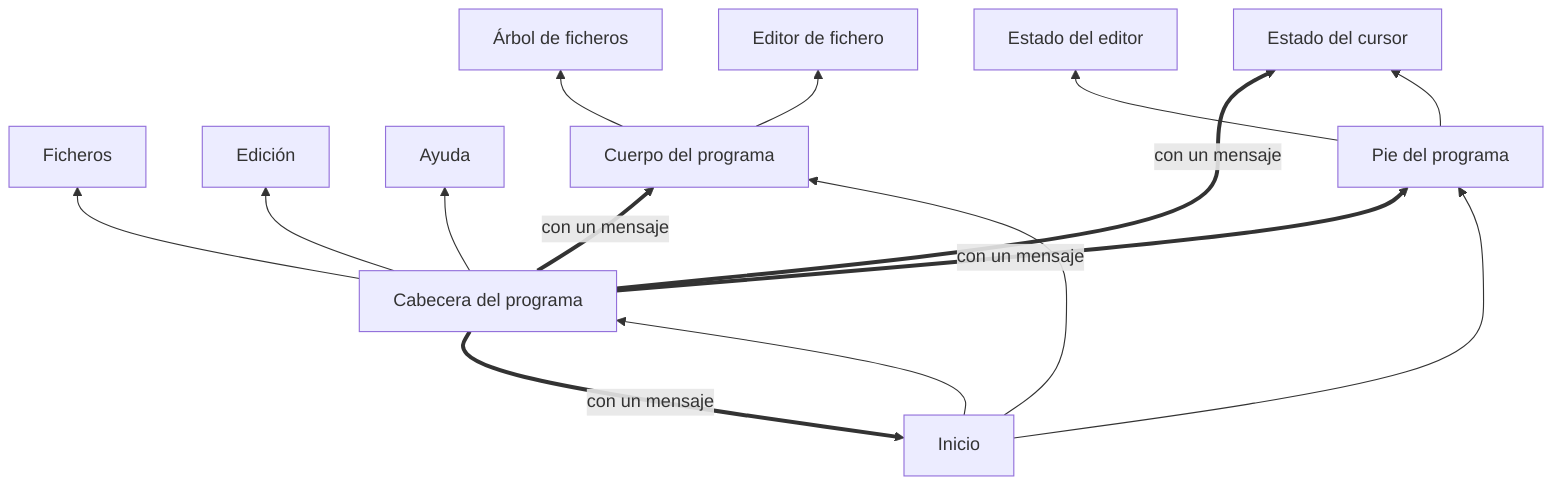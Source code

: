 graph BT;

Inicio["Inicio"];
Cabecera["Cabecera del programa"];
Inicio --> Cabecera;
Ficheros["Ficheros"];
Cabecera --> Ficheros;
Edicion["Edición"];
Cabecera --> Edicion;
Ayuda["Ayuda"];
Cabecera --> Ayuda;
Cuerpo["Cuerpo del programa"];
Inicio --> Cuerpo;
arbol_de_ficheros["Árbol de ficheros"];
Cuerpo --> arbol_de_ficheros;
Editor_de_fichero["Editor de fichero"];
Cuerpo --> Editor_de_fichero;
Pie["Pie del programa"];
Inicio --> Pie;
Estado_del_editor["Estado del editor"];
Pie --> Estado_del_editor;
EstadoCursor["Estado del cursor"];
Pie --> EstadoCursor;
Cabecera ==>|con un mensaje|Inicio;
Cabecera ==>|con un mensaje|Pie;
Cabecera ==>|con un mensaje|Cuerpo;
Cabecera ==>|con un mensaje|EstadoCursor;